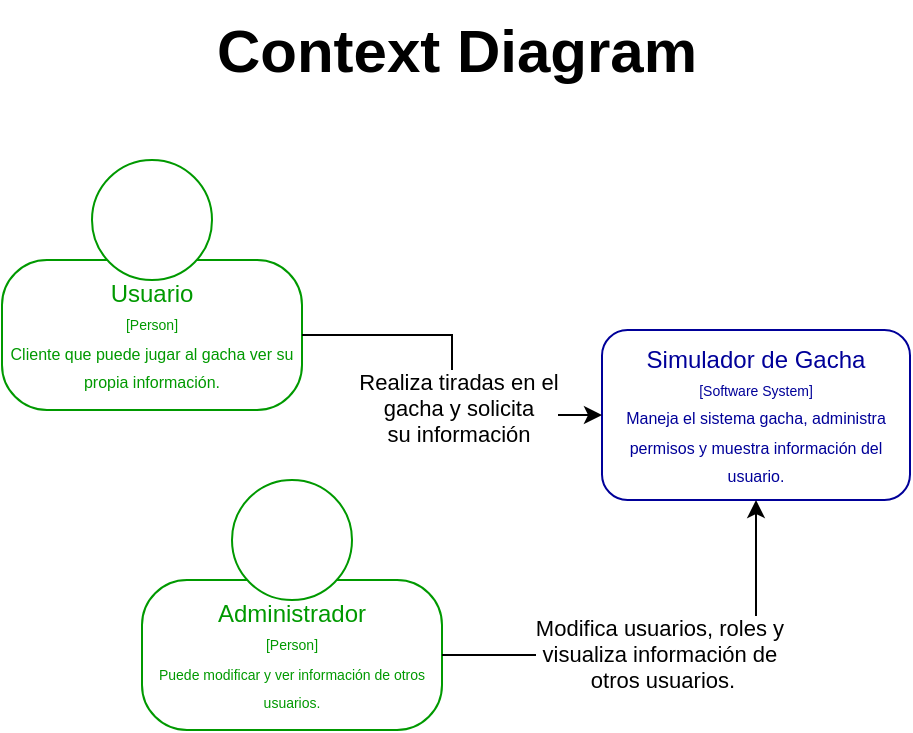 <mxfile version="28.0.4">
  <diagram name="Página-1" id="LVeZTWKB5SE-aLbl3Xsm">
    <mxGraphModel dx="786" dy="562" grid="1" gridSize="10" guides="1" tooltips="1" connect="1" arrows="1" fold="1" page="1" pageScale="1" pageWidth="827" pageHeight="1169" math="0" shadow="0">
      <root>
        <mxCell id="0" />
        <mxCell id="1" parent="0" />
        <mxCell id="h8bGmGys_f37pIbJrNI9-4" value="" style="group" parent="1" vertex="1" connectable="0">
          <mxGeometry x="187" y="290" width="150" height="125" as="geometry" />
        </mxCell>
        <mxCell id="h8bGmGys_f37pIbJrNI9-1" value="&lt;font style=&quot;&quot;&gt;Usuario&lt;br&gt;&lt;font style=&quot;font-size: 7px;&quot;&gt;[Person]&lt;/font&gt;&lt;/font&gt;&lt;div&gt;&lt;font style=&quot;font-size: 8px;&quot;&gt;Cliente que puede jugar al gacha ver su propia información.&lt;/font&gt;&lt;/div&gt;" style="rounded=1;whiteSpace=wrap;html=1;arcSize=30;strokeColor=#009900;fontColor=#009900;" parent="h8bGmGys_f37pIbJrNI9-4" vertex="1">
          <mxGeometry y="50" width="150" height="75" as="geometry" />
        </mxCell>
        <mxCell id="h8bGmGys_f37pIbJrNI9-3" value="" style="ellipse;whiteSpace=wrap;html=1;aspect=fixed;fontColor=#009900;strokeColor=#009900;" parent="h8bGmGys_f37pIbJrNI9-4" vertex="1">
          <mxGeometry x="45" width="60" height="60" as="geometry" />
        </mxCell>
        <mxCell id="h8bGmGys_f37pIbJrNI9-5" value="&lt;div&gt;&lt;font style=&quot;&quot;&gt;Simulador de Gacha&lt;/font&gt;&lt;/div&gt;&lt;div&gt;&lt;font style=&quot;font-size: 7px;&quot;&gt;[Software System]&lt;/font&gt;&lt;/div&gt;&lt;div&gt;&lt;font style=&quot;font-size: 8px;&quot;&gt;Maneja el sistema gacha, administra permisos y muestra información del usuario.&lt;/font&gt;&lt;/div&gt;" style="rounded=1;whiteSpace=wrap;html=1;strokeColor=#000099;fontColor=#000099;fontSize=12;" parent="1" vertex="1">
          <mxGeometry x="487" y="375" width="154" height="85" as="geometry" />
        </mxCell>
        <mxCell id="h8bGmGys_f37pIbJrNI9-7" style="edgeStyle=orthogonalEdgeStyle;rounded=0;orthogonalLoop=1;jettySize=auto;html=1;exitX=1;exitY=0.5;exitDx=0;exitDy=0;entryX=0;entryY=0.5;entryDx=0;entryDy=0;" parent="1" source="h8bGmGys_f37pIbJrNI9-1" target="h8bGmGys_f37pIbJrNI9-5" edge="1">
          <mxGeometry relative="1" as="geometry" />
        </mxCell>
        <mxCell id="h8bGmGys_f37pIbJrNI9-9" value="Realiza tiradas en el&lt;div&gt;&amp;nbsp;gacha y&amp;nbsp;&lt;span style=&quot;background-color: light-dark(#ffffff, var(--ge-dark-color, #121212)); color: light-dark(rgb(0, 0, 0), rgb(255, 255, 255));&quot;&gt;solicita&amp;nbsp;&lt;/span&gt;&lt;/div&gt;&lt;div&gt;&lt;span style=&quot;background-color: light-dark(#ffffff, var(--ge-dark-color, #121212)); color: light-dark(rgb(0, 0, 0), rgb(255, 255, 255));&quot;&gt;su información&lt;/span&gt;&lt;/div&gt;" style="edgeLabel;html=1;align=center;verticalAlign=middle;resizable=0;points=[];" parent="h8bGmGys_f37pIbJrNI9-7" vertex="1" connectable="0">
          <mxGeometry x="0.174" y="3" relative="1" as="geometry">
            <mxPoint as="offset" />
          </mxGeometry>
        </mxCell>
        <mxCell id="h8bGmGys_f37pIbJrNI9-11" value="" style="group" parent="1" vertex="1" connectable="0">
          <mxGeometry x="257" y="450" width="150" height="125" as="geometry" />
        </mxCell>
        <mxCell id="h8bGmGys_f37pIbJrNI9-12" value="&lt;font style=&quot;&quot;&gt;Administrador&lt;br&gt;&lt;font style=&quot;font-size: 7px;&quot;&gt;[Person]&lt;/font&gt;&lt;/font&gt;&lt;div&gt;&lt;span style=&quot;font-size: 7px;&quot;&gt;Puede modificar y ver información de otros usuarios.&lt;/span&gt;&lt;/div&gt;" style="rounded=1;whiteSpace=wrap;html=1;arcSize=30;strokeColor=#009900;fontColor=#009900;" parent="h8bGmGys_f37pIbJrNI9-11" vertex="1">
          <mxGeometry y="50" width="150" height="75" as="geometry" />
        </mxCell>
        <mxCell id="h8bGmGys_f37pIbJrNI9-13" value="" style="ellipse;whiteSpace=wrap;html=1;aspect=fixed;fontColor=#009900;strokeColor=#009900;" parent="h8bGmGys_f37pIbJrNI9-11" vertex="1">
          <mxGeometry x="45" width="60" height="60" as="geometry" />
        </mxCell>
        <mxCell id="h8bGmGys_f37pIbJrNI9-14" style="edgeStyle=orthogonalEdgeStyle;rounded=0;orthogonalLoop=1;jettySize=auto;html=1;exitX=1;exitY=0.5;exitDx=0;exitDy=0;entryX=0.5;entryY=1;entryDx=0;entryDy=0;" parent="1" source="h8bGmGys_f37pIbJrNI9-12" target="h8bGmGys_f37pIbJrNI9-5" edge="1">
          <mxGeometry relative="1" as="geometry" />
        </mxCell>
        <mxCell id="h8bGmGys_f37pIbJrNI9-15" value="Modifica usuarios, roles y&amp;nbsp;&lt;div&gt;visualiza información de&amp;nbsp;&lt;/div&gt;&lt;div&gt;otros usuarios.&lt;/div&gt;" style="edgeLabel;html=1;align=center;verticalAlign=middle;resizable=0;points=[];" parent="h8bGmGys_f37pIbJrNI9-14" vertex="1" connectable="0">
          <mxGeometry x="-0.061" y="1" relative="1" as="geometry">
            <mxPoint as="offset" />
          </mxGeometry>
        </mxCell>
        <mxCell id="h8bGmGys_f37pIbJrNI9-16" value="Context Diagram" style="text;html=1;align=center;verticalAlign=middle;resizable=0;points=[];autosize=1;strokeColor=none;fillColor=none;fontSize=30;fontStyle=1" parent="1" vertex="1">
          <mxGeometry x="289" y="210" width="250" height="50" as="geometry" />
        </mxCell>
      </root>
    </mxGraphModel>
  </diagram>
</mxfile>
